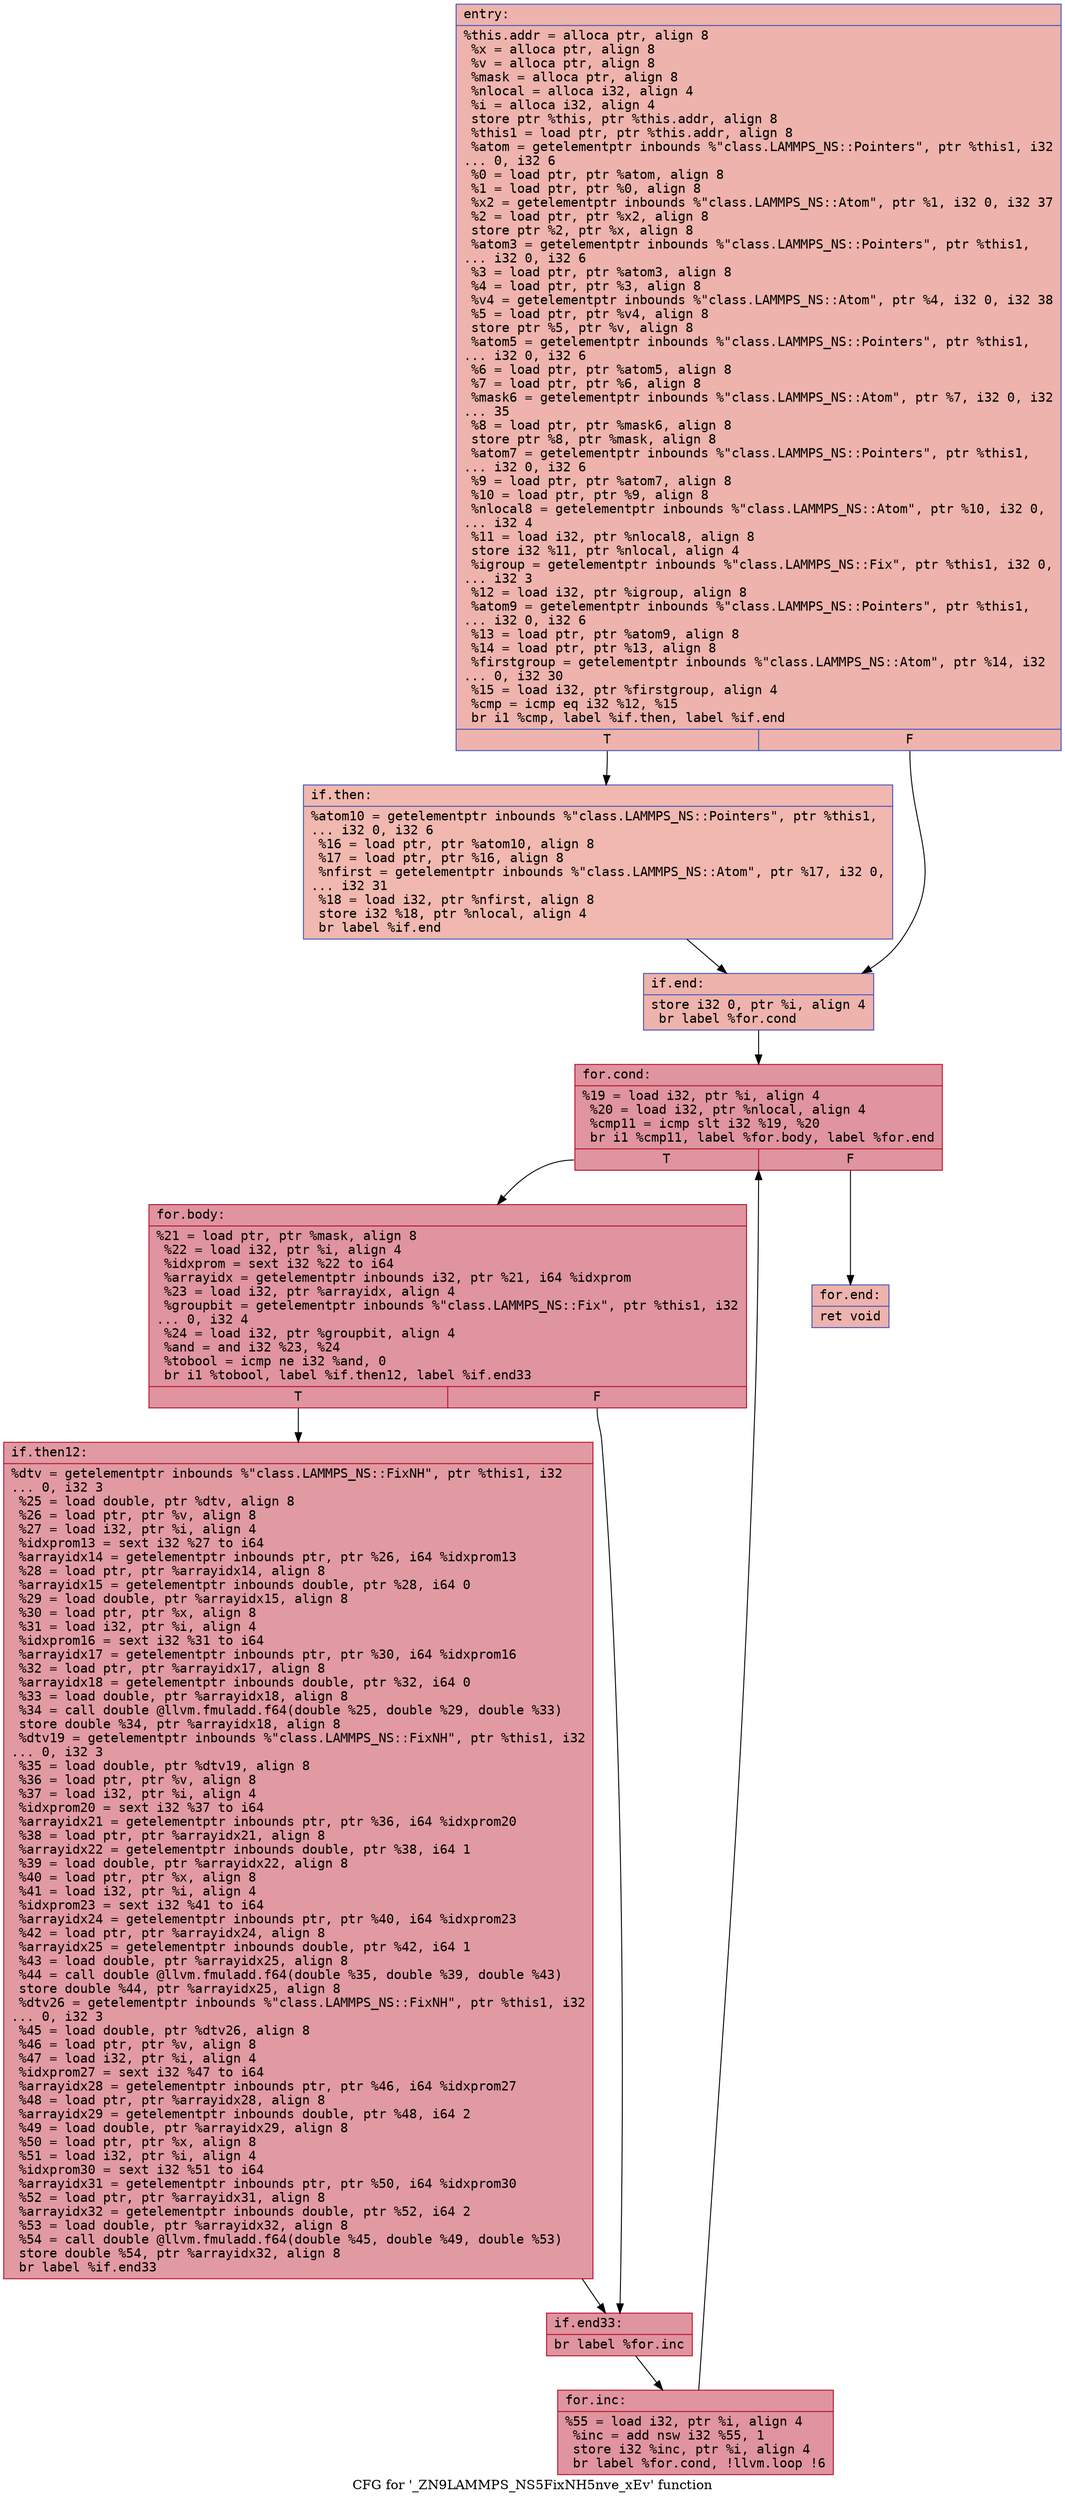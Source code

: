 digraph "CFG for '_ZN9LAMMPS_NS5FixNH5nve_xEv' function" {
	label="CFG for '_ZN9LAMMPS_NS5FixNH5nve_xEv' function";

	Node0x55b2c7e14fd0 [shape=record,color="#3d50c3ff", style=filled, fillcolor="#d6524470" fontname="Courier",label="{entry:\l|  %this.addr = alloca ptr, align 8\l  %x = alloca ptr, align 8\l  %v = alloca ptr, align 8\l  %mask = alloca ptr, align 8\l  %nlocal = alloca i32, align 4\l  %i = alloca i32, align 4\l  store ptr %this, ptr %this.addr, align 8\l  %this1 = load ptr, ptr %this.addr, align 8\l  %atom = getelementptr inbounds %\"class.LAMMPS_NS::Pointers\", ptr %this1, i32\l... 0, i32 6\l  %0 = load ptr, ptr %atom, align 8\l  %1 = load ptr, ptr %0, align 8\l  %x2 = getelementptr inbounds %\"class.LAMMPS_NS::Atom\", ptr %1, i32 0, i32 37\l  %2 = load ptr, ptr %x2, align 8\l  store ptr %2, ptr %x, align 8\l  %atom3 = getelementptr inbounds %\"class.LAMMPS_NS::Pointers\", ptr %this1,\l... i32 0, i32 6\l  %3 = load ptr, ptr %atom3, align 8\l  %4 = load ptr, ptr %3, align 8\l  %v4 = getelementptr inbounds %\"class.LAMMPS_NS::Atom\", ptr %4, i32 0, i32 38\l  %5 = load ptr, ptr %v4, align 8\l  store ptr %5, ptr %v, align 8\l  %atom5 = getelementptr inbounds %\"class.LAMMPS_NS::Pointers\", ptr %this1,\l... i32 0, i32 6\l  %6 = load ptr, ptr %atom5, align 8\l  %7 = load ptr, ptr %6, align 8\l  %mask6 = getelementptr inbounds %\"class.LAMMPS_NS::Atom\", ptr %7, i32 0, i32\l... 35\l  %8 = load ptr, ptr %mask6, align 8\l  store ptr %8, ptr %mask, align 8\l  %atom7 = getelementptr inbounds %\"class.LAMMPS_NS::Pointers\", ptr %this1,\l... i32 0, i32 6\l  %9 = load ptr, ptr %atom7, align 8\l  %10 = load ptr, ptr %9, align 8\l  %nlocal8 = getelementptr inbounds %\"class.LAMMPS_NS::Atom\", ptr %10, i32 0,\l... i32 4\l  %11 = load i32, ptr %nlocal8, align 8\l  store i32 %11, ptr %nlocal, align 4\l  %igroup = getelementptr inbounds %\"class.LAMMPS_NS::Fix\", ptr %this1, i32 0,\l... i32 3\l  %12 = load i32, ptr %igroup, align 8\l  %atom9 = getelementptr inbounds %\"class.LAMMPS_NS::Pointers\", ptr %this1,\l... i32 0, i32 6\l  %13 = load ptr, ptr %atom9, align 8\l  %14 = load ptr, ptr %13, align 8\l  %firstgroup = getelementptr inbounds %\"class.LAMMPS_NS::Atom\", ptr %14, i32\l... 0, i32 30\l  %15 = load i32, ptr %firstgroup, align 4\l  %cmp = icmp eq i32 %12, %15\l  br i1 %cmp, label %if.then, label %if.end\l|{<s0>T|<s1>F}}"];
	Node0x55b2c7e14fd0:s0 -> Node0x55b2c7e17a30[tooltip="entry -> if.then\nProbability 50.00%" ];
	Node0x55b2c7e14fd0:s1 -> Node0x55b2c7e17aa0[tooltip="entry -> if.end\nProbability 50.00%" ];
	Node0x55b2c7e17a30 [shape=record,color="#3d50c3ff", style=filled, fillcolor="#dc5d4a70" fontname="Courier",label="{if.then:\l|  %atom10 = getelementptr inbounds %\"class.LAMMPS_NS::Pointers\", ptr %this1,\l... i32 0, i32 6\l  %16 = load ptr, ptr %atom10, align 8\l  %17 = load ptr, ptr %16, align 8\l  %nfirst = getelementptr inbounds %\"class.LAMMPS_NS::Atom\", ptr %17, i32 0,\l... i32 31\l  %18 = load i32, ptr %nfirst, align 8\l  store i32 %18, ptr %nlocal, align 4\l  br label %if.end\l}"];
	Node0x55b2c7e17a30 -> Node0x55b2c7e17aa0[tooltip="if.then -> if.end\nProbability 100.00%" ];
	Node0x55b2c7e17aa0 [shape=record,color="#3d50c3ff", style=filled, fillcolor="#d6524470" fontname="Courier",label="{if.end:\l|  store i32 0, ptr %i, align 4\l  br label %for.cond\l}"];
	Node0x55b2c7e17aa0 -> Node0x55b2c7e18240[tooltip="if.end -> for.cond\nProbability 100.00%" ];
	Node0x55b2c7e18240 [shape=record,color="#b70d28ff", style=filled, fillcolor="#b70d2870" fontname="Courier",label="{for.cond:\l|  %19 = load i32, ptr %i, align 4\l  %20 = load i32, ptr %nlocal, align 4\l  %cmp11 = icmp slt i32 %19, %20\l  br i1 %cmp11, label %for.body, label %for.end\l|{<s0>T|<s1>F}}"];
	Node0x55b2c7e18240:s0 -> Node0x55b2c7e184e0[tooltip="for.cond -> for.body\nProbability 96.88%" ];
	Node0x55b2c7e18240:s1 -> Node0x55b2c7e18560[tooltip="for.cond -> for.end\nProbability 3.12%" ];
	Node0x55b2c7e184e0 [shape=record,color="#b70d28ff", style=filled, fillcolor="#b70d2870" fontname="Courier",label="{for.body:\l|  %21 = load ptr, ptr %mask, align 8\l  %22 = load i32, ptr %i, align 4\l  %idxprom = sext i32 %22 to i64\l  %arrayidx = getelementptr inbounds i32, ptr %21, i64 %idxprom\l  %23 = load i32, ptr %arrayidx, align 4\l  %groupbit = getelementptr inbounds %\"class.LAMMPS_NS::Fix\", ptr %this1, i32\l... 0, i32 4\l  %24 = load i32, ptr %groupbit, align 4\l  %and = and i32 %23, %24\l  %tobool = icmp ne i32 %and, 0\l  br i1 %tobool, label %if.then12, label %if.end33\l|{<s0>T|<s1>F}}"];
	Node0x55b2c7e184e0:s0 -> Node0x55b2c7e18c30[tooltip="for.body -> if.then12\nProbability 62.50%" ];
	Node0x55b2c7e184e0:s1 -> Node0x55b2c7e18cb0[tooltip="for.body -> if.end33\nProbability 37.50%" ];
	Node0x55b2c7e18c30 [shape=record,color="#b70d28ff", style=filled, fillcolor="#bb1b2c70" fontname="Courier",label="{if.then12:\l|  %dtv = getelementptr inbounds %\"class.LAMMPS_NS::FixNH\", ptr %this1, i32\l... 0, i32 3\l  %25 = load double, ptr %dtv, align 8\l  %26 = load ptr, ptr %v, align 8\l  %27 = load i32, ptr %i, align 4\l  %idxprom13 = sext i32 %27 to i64\l  %arrayidx14 = getelementptr inbounds ptr, ptr %26, i64 %idxprom13\l  %28 = load ptr, ptr %arrayidx14, align 8\l  %arrayidx15 = getelementptr inbounds double, ptr %28, i64 0\l  %29 = load double, ptr %arrayidx15, align 8\l  %30 = load ptr, ptr %x, align 8\l  %31 = load i32, ptr %i, align 4\l  %idxprom16 = sext i32 %31 to i64\l  %arrayidx17 = getelementptr inbounds ptr, ptr %30, i64 %idxprom16\l  %32 = load ptr, ptr %arrayidx17, align 8\l  %arrayidx18 = getelementptr inbounds double, ptr %32, i64 0\l  %33 = load double, ptr %arrayidx18, align 8\l  %34 = call double @llvm.fmuladd.f64(double %25, double %29, double %33)\l  store double %34, ptr %arrayidx18, align 8\l  %dtv19 = getelementptr inbounds %\"class.LAMMPS_NS::FixNH\", ptr %this1, i32\l... 0, i32 3\l  %35 = load double, ptr %dtv19, align 8\l  %36 = load ptr, ptr %v, align 8\l  %37 = load i32, ptr %i, align 4\l  %idxprom20 = sext i32 %37 to i64\l  %arrayidx21 = getelementptr inbounds ptr, ptr %36, i64 %idxprom20\l  %38 = load ptr, ptr %arrayidx21, align 8\l  %arrayidx22 = getelementptr inbounds double, ptr %38, i64 1\l  %39 = load double, ptr %arrayidx22, align 8\l  %40 = load ptr, ptr %x, align 8\l  %41 = load i32, ptr %i, align 4\l  %idxprom23 = sext i32 %41 to i64\l  %arrayidx24 = getelementptr inbounds ptr, ptr %40, i64 %idxprom23\l  %42 = load ptr, ptr %arrayidx24, align 8\l  %arrayidx25 = getelementptr inbounds double, ptr %42, i64 1\l  %43 = load double, ptr %arrayidx25, align 8\l  %44 = call double @llvm.fmuladd.f64(double %35, double %39, double %43)\l  store double %44, ptr %arrayidx25, align 8\l  %dtv26 = getelementptr inbounds %\"class.LAMMPS_NS::FixNH\", ptr %this1, i32\l... 0, i32 3\l  %45 = load double, ptr %dtv26, align 8\l  %46 = load ptr, ptr %v, align 8\l  %47 = load i32, ptr %i, align 4\l  %idxprom27 = sext i32 %47 to i64\l  %arrayidx28 = getelementptr inbounds ptr, ptr %46, i64 %idxprom27\l  %48 = load ptr, ptr %arrayidx28, align 8\l  %arrayidx29 = getelementptr inbounds double, ptr %48, i64 2\l  %49 = load double, ptr %arrayidx29, align 8\l  %50 = load ptr, ptr %x, align 8\l  %51 = load i32, ptr %i, align 4\l  %idxprom30 = sext i32 %51 to i64\l  %arrayidx31 = getelementptr inbounds ptr, ptr %50, i64 %idxprom30\l  %52 = load ptr, ptr %arrayidx31, align 8\l  %arrayidx32 = getelementptr inbounds double, ptr %52, i64 2\l  %53 = load double, ptr %arrayidx32, align 8\l  %54 = call double @llvm.fmuladd.f64(double %45, double %49, double %53)\l  store double %54, ptr %arrayidx32, align 8\l  br label %if.end33\l}"];
	Node0x55b2c7e18c30 -> Node0x55b2c7e18cb0[tooltip="if.then12 -> if.end33\nProbability 100.00%" ];
	Node0x55b2c7e18cb0 [shape=record,color="#b70d28ff", style=filled, fillcolor="#b70d2870" fontname="Courier",label="{if.end33:\l|  br label %for.inc\l}"];
	Node0x55b2c7e18cb0 -> Node0x55b2c7e1bc30[tooltip="if.end33 -> for.inc\nProbability 100.00%" ];
	Node0x55b2c7e1bc30 [shape=record,color="#b70d28ff", style=filled, fillcolor="#b70d2870" fontname="Courier",label="{for.inc:\l|  %55 = load i32, ptr %i, align 4\l  %inc = add nsw i32 %55, 1\l  store i32 %inc, ptr %i, align 4\l  br label %for.cond, !llvm.loop !6\l}"];
	Node0x55b2c7e1bc30 -> Node0x55b2c7e18240[tooltip="for.inc -> for.cond\nProbability 100.00%" ];
	Node0x55b2c7e18560 [shape=record,color="#3d50c3ff", style=filled, fillcolor="#d6524470" fontname="Courier",label="{for.end:\l|  ret void\l}"];
}
